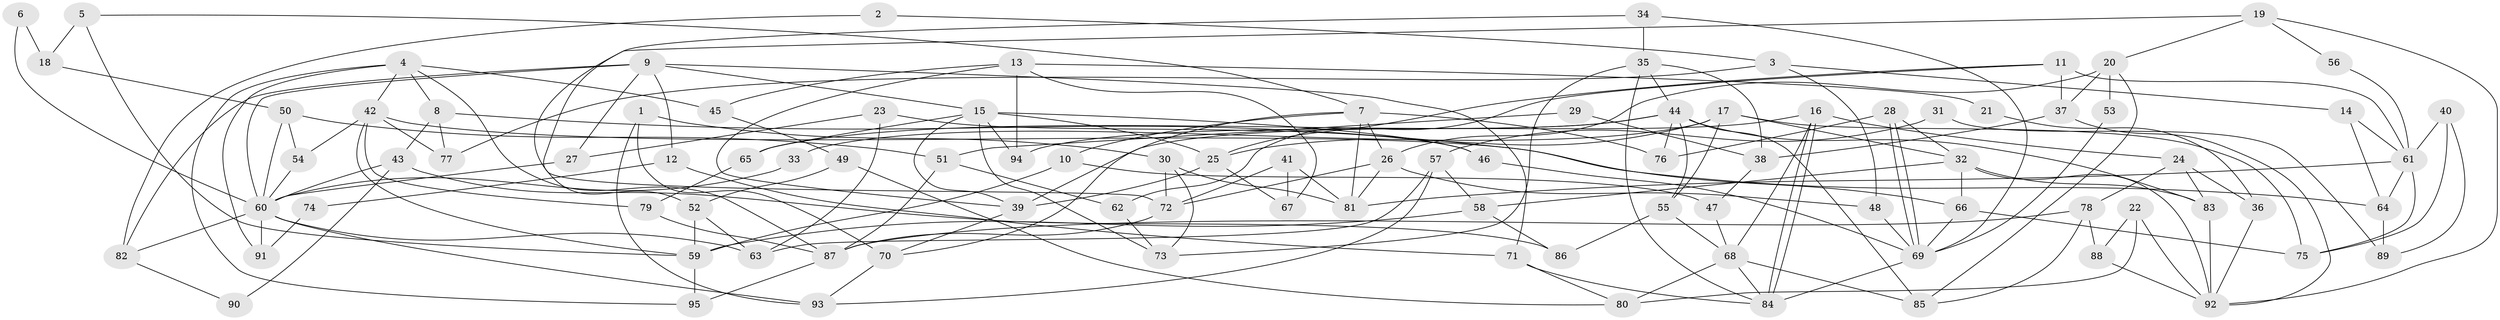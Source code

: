 // Generated by graph-tools (version 1.1) at 2025/50/03/09/25 03:50:11]
// undirected, 95 vertices, 190 edges
graph export_dot {
graph [start="1"]
  node [color=gray90,style=filled];
  1;
  2;
  3;
  4;
  5;
  6;
  7;
  8;
  9;
  10;
  11;
  12;
  13;
  14;
  15;
  16;
  17;
  18;
  19;
  20;
  21;
  22;
  23;
  24;
  25;
  26;
  27;
  28;
  29;
  30;
  31;
  32;
  33;
  34;
  35;
  36;
  37;
  38;
  39;
  40;
  41;
  42;
  43;
  44;
  45;
  46;
  47;
  48;
  49;
  50;
  51;
  52;
  53;
  54;
  55;
  56;
  57;
  58;
  59;
  60;
  61;
  62;
  63;
  64;
  65;
  66;
  67;
  68;
  69;
  70;
  71;
  72;
  73;
  74;
  75;
  76;
  77;
  78;
  79;
  80;
  81;
  82;
  83;
  84;
  85;
  86;
  87;
  88;
  89;
  90;
  91;
  92;
  93;
  94;
  95;
  1 -- 70;
  1 -- 30;
  1 -- 93;
  2 -- 82;
  2 -- 3;
  3 -- 48;
  3 -- 77;
  3 -- 14;
  4 -- 95;
  4 -- 8;
  4 -- 42;
  4 -- 45;
  4 -- 87;
  4 -- 91;
  5 -- 7;
  5 -- 59;
  5 -- 18;
  6 -- 18;
  6 -- 60;
  7 -- 81;
  7 -- 76;
  7 -- 10;
  7 -- 26;
  7 -- 70;
  8 -- 43;
  8 -- 66;
  8 -- 77;
  9 -- 71;
  9 -- 15;
  9 -- 12;
  9 -- 27;
  9 -- 60;
  9 -- 82;
  10 -- 47;
  10 -- 59;
  11 -- 62;
  11 -- 37;
  11 -- 25;
  11 -- 61;
  12 -- 71;
  12 -- 74;
  13 -- 94;
  13 -- 39;
  13 -- 21;
  13 -- 45;
  13 -- 67;
  14 -- 61;
  14 -- 64;
  15 -- 25;
  15 -- 46;
  15 -- 39;
  15 -- 65;
  15 -- 73;
  15 -- 94;
  16 -- 39;
  16 -- 84;
  16 -- 84;
  16 -- 24;
  16 -- 68;
  17 -- 75;
  17 -- 32;
  17 -- 25;
  17 -- 33;
  17 -- 55;
  18 -- 50;
  19 -- 20;
  19 -- 92;
  19 -- 52;
  19 -- 56;
  20 -- 26;
  20 -- 85;
  20 -- 37;
  20 -- 53;
  21 -- 36;
  22 -- 92;
  22 -- 80;
  22 -- 88;
  23 -- 27;
  23 -- 63;
  23 -- 46;
  24 -- 83;
  24 -- 36;
  24 -- 78;
  25 -- 39;
  25 -- 67;
  26 -- 81;
  26 -- 48;
  26 -- 72;
  27 -- 60;
  28 -- 32;
  28 -- 69;
  28 -- 69;
  28 -- 76;
  29 -- 38;
  29 -- 51;
  30 -- 72;
  30 -- 81;
  30 -- 73;
  31 -- 57;
  31 -- 89;
  32 -- 58;
  32 -- 83;
  32 -- 66;
  32 -- 92;
  33 -- 60;
  34 -- 69;
  34 -- 35;
  34 -- 72;
  35 -- 73;
  35 -- 84;
  35 -- 38;
  35 -- 44;
  36 -- 92;
  37 -- 92;
  37 -- 38;
  38 -- 47;
  39 -- 70;
  40 -- 75;
  40 -- 61;
  40 -- 89;
  41 -- 72;
  41 -- 67;
  41 -- 81;
  42 -- 79;
  42 -- 54;
  42 -- 59;
  42 -- 64;
  42 -- 77;
  43 -- 86;
  43 -- 60;
  43 -- 90;
  44 -- 55;
  44 -- 65;
  44 -- 76;
  44 -- 83;
  44 -- 85;
  44 -- 94;
  45 -- 49;
  46 -- 69;
  47 -- 68;
  48 -- 69;
  49 -- 52;
  49 -- 80;
  50 -- 60;
  50 -- 54;
  50 -- 51;
  51 -- 87;
  51 -- 62;
  52 -- 59;
  52 -- 63;
  53 -- 69;
  54 -- 60;
  55 -- 68;
  55 -- 86;
  56 -- 61;
  57 -- 93;
  57 -- 63;
  57 -- 58;
  58 -- 59;
  58 -- 86;
  59 -- 95;
  60 -- 93;
  60 -- 63;
  60 -- 82;
  60 -- 91;
  61 -- 64;
  61 -- 75;
  61 -- 81;
  62 -- 73;
  64 -- 89;
  65 -- 79;
  66 -- 69;
  66 -- 75;
  68 -- 85;
  68 -- 80;
  68 -- 84;
  69 -- 84;
  70 -- 93;
  71 -- 80;
  71 -- 84;
  72 -- 87;
  74 -- 91;
  78 -- 87;
  78 -- 85;
  78 -- 88;
  79 -- 87;
  82 -- 90;
  83 -- 92;
  87 -- 95;
  88 -- 92;
}
